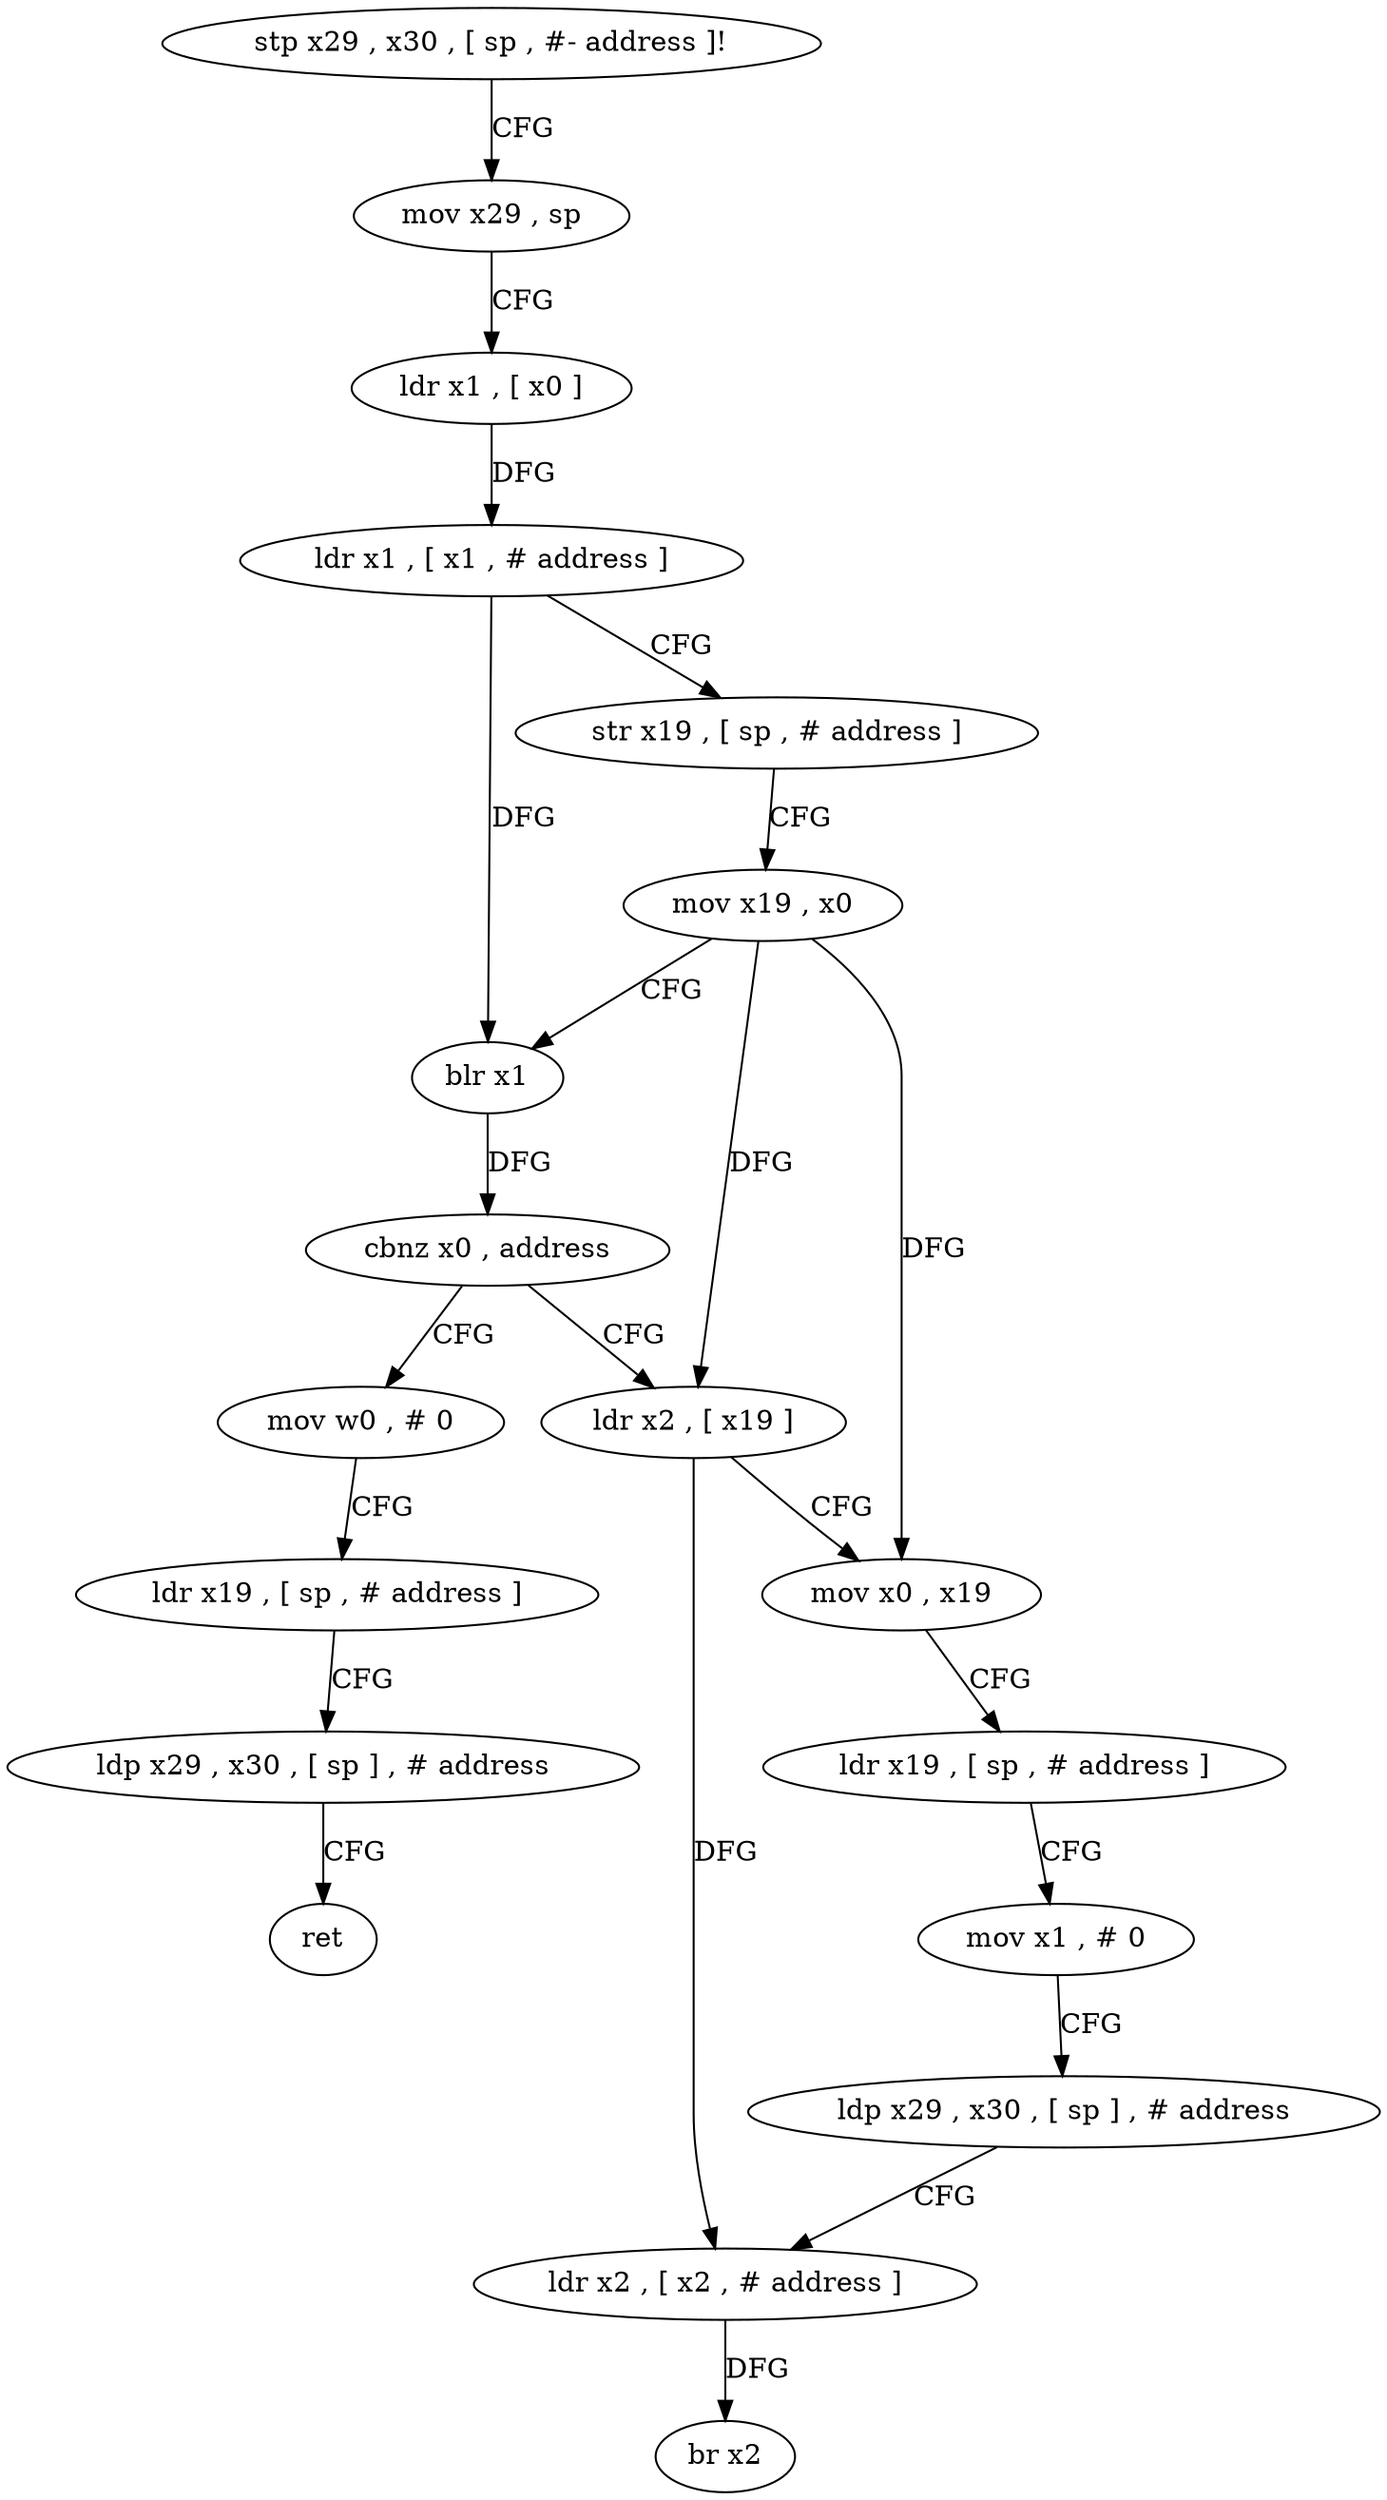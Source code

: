 digraph "func" {
"176784" [label = "stp x29 , x30 , [ sp , #- address ]!" ]
"176788" [label = "mov x29 , sp" ]
"176792" [label = "ldr x1 , [ x0 ]" ]
"176796" [label = "ldr x1 , [ x1 , # address ]" ]
"176800" [label = "str x19 , [ sp , # address ]" ]
"176804" [label = "mov x19 , x0" ]
"176808" [label = "blr x1" ]
"176812" [label = "cbnz x0 , address" ]
"176832" [label = "ldr x2 , [ x19 ]" ]
"176816" [label = "mov w0 , # 0" ]
"176836" [label = "mov x0 , x19" ]
"176840" [label = "ldr x19 , [ sp , # address ]" ]
"176844" [label = "mov x1 , # 0" ]
"176848" [label = "ldp x29 , x30 , [ sp ] , # address" ]
"176852" [label = "ldr x2 , [ x2 , # address ]" ]
"176856" [label = "br x2" ]
"176820" [label = "ldr x19 , [ sp , # address ]" ]
"176824" [label = "ldp x29 , x30 , [ sp ] , # address" ]
"176828" [label = "ret" ]
"176784" -> "176788" [ label = "CFG" ]
"176788" -> "176792" [ label = "CFG" ]
"176792" -> "176796" [ label = "DFG" ]
"176796" -> "176800" [ label = "CFG" ]
"176796" -> "176808" [ label = "DFG" ]
"176800" -> "176804" [ label = "CFG" ]
"176804" -> "176808" [ label = "CFG" ]
"176804" -> "176832" [ label = "DFG" ]
"176804" -> "176836" [ label = "DFG" ]
"176808" -> "176812" [ label = "DFG" ]
"176812" -> "176832" [ label = "CFG" ]
"176812" -> "176816" [ label = "CFG" ]
"176832" -> "176836" [ label = "CFG" ]
"176832" -> "176852" [ label = "DFG" ]
"176816" -> "176820" [ label = "CFG" ]
"176836" -> "176840" [ label = "CFG" ]
"176840" -> "176844" [ label = "CFG" ]
"176844" -> "176848" [ label = "CFG" ]
"176848" -> "176852" [ label = "CFG" ]
"176852" -> "176856" [ label = "DFG" ]
"176820" -> "176824" [ label = "CFG" ]
"176824" -> "176828" [ label = "CFG" ]
}
